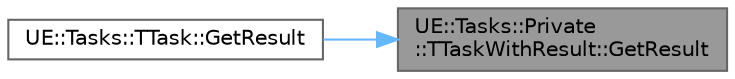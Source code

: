 digraph "UE::Tasks::Private::TTaskWithResult::GetResult"
{
 // INTERACTIVE_SVG=YES
 // LATEX_PDF_SIZE
  bgcolor="transparent";
  edge [fontname=Helvetica,fontsize=10,labelfontname=Helvetica,labelfontsize=10];
  node [fontname=Helvetica,fontsize=10,shape=box,height=0.2,width=0.4];
  rankdir="RL";
  Node1 [id="Node000001",label="UE::Tasks::Private\l::TTaskWithResult::GetResult",height=0.2,width=0.4,color="gray40", fillcolor="grey60", style="filled", fontcolor="black",tooltip=" "];
  Node1 -> Node2 [id="edge1_Node000001_Node000002",dir="back",color="steelblue1",style="solid",tooltip=" "];
  Node2 [id="Node000002",label="UE::Tasks::TTask::GetResult",height=0.2,width=0.4,color="grey40", fillcolor="white", style="filled",URL="$d2/d4e/classUE_1_1Tasks_1_1TTask.html#a6a3014623d310cb5c5bb2029f6a699a6",tooltip=" "];
}

